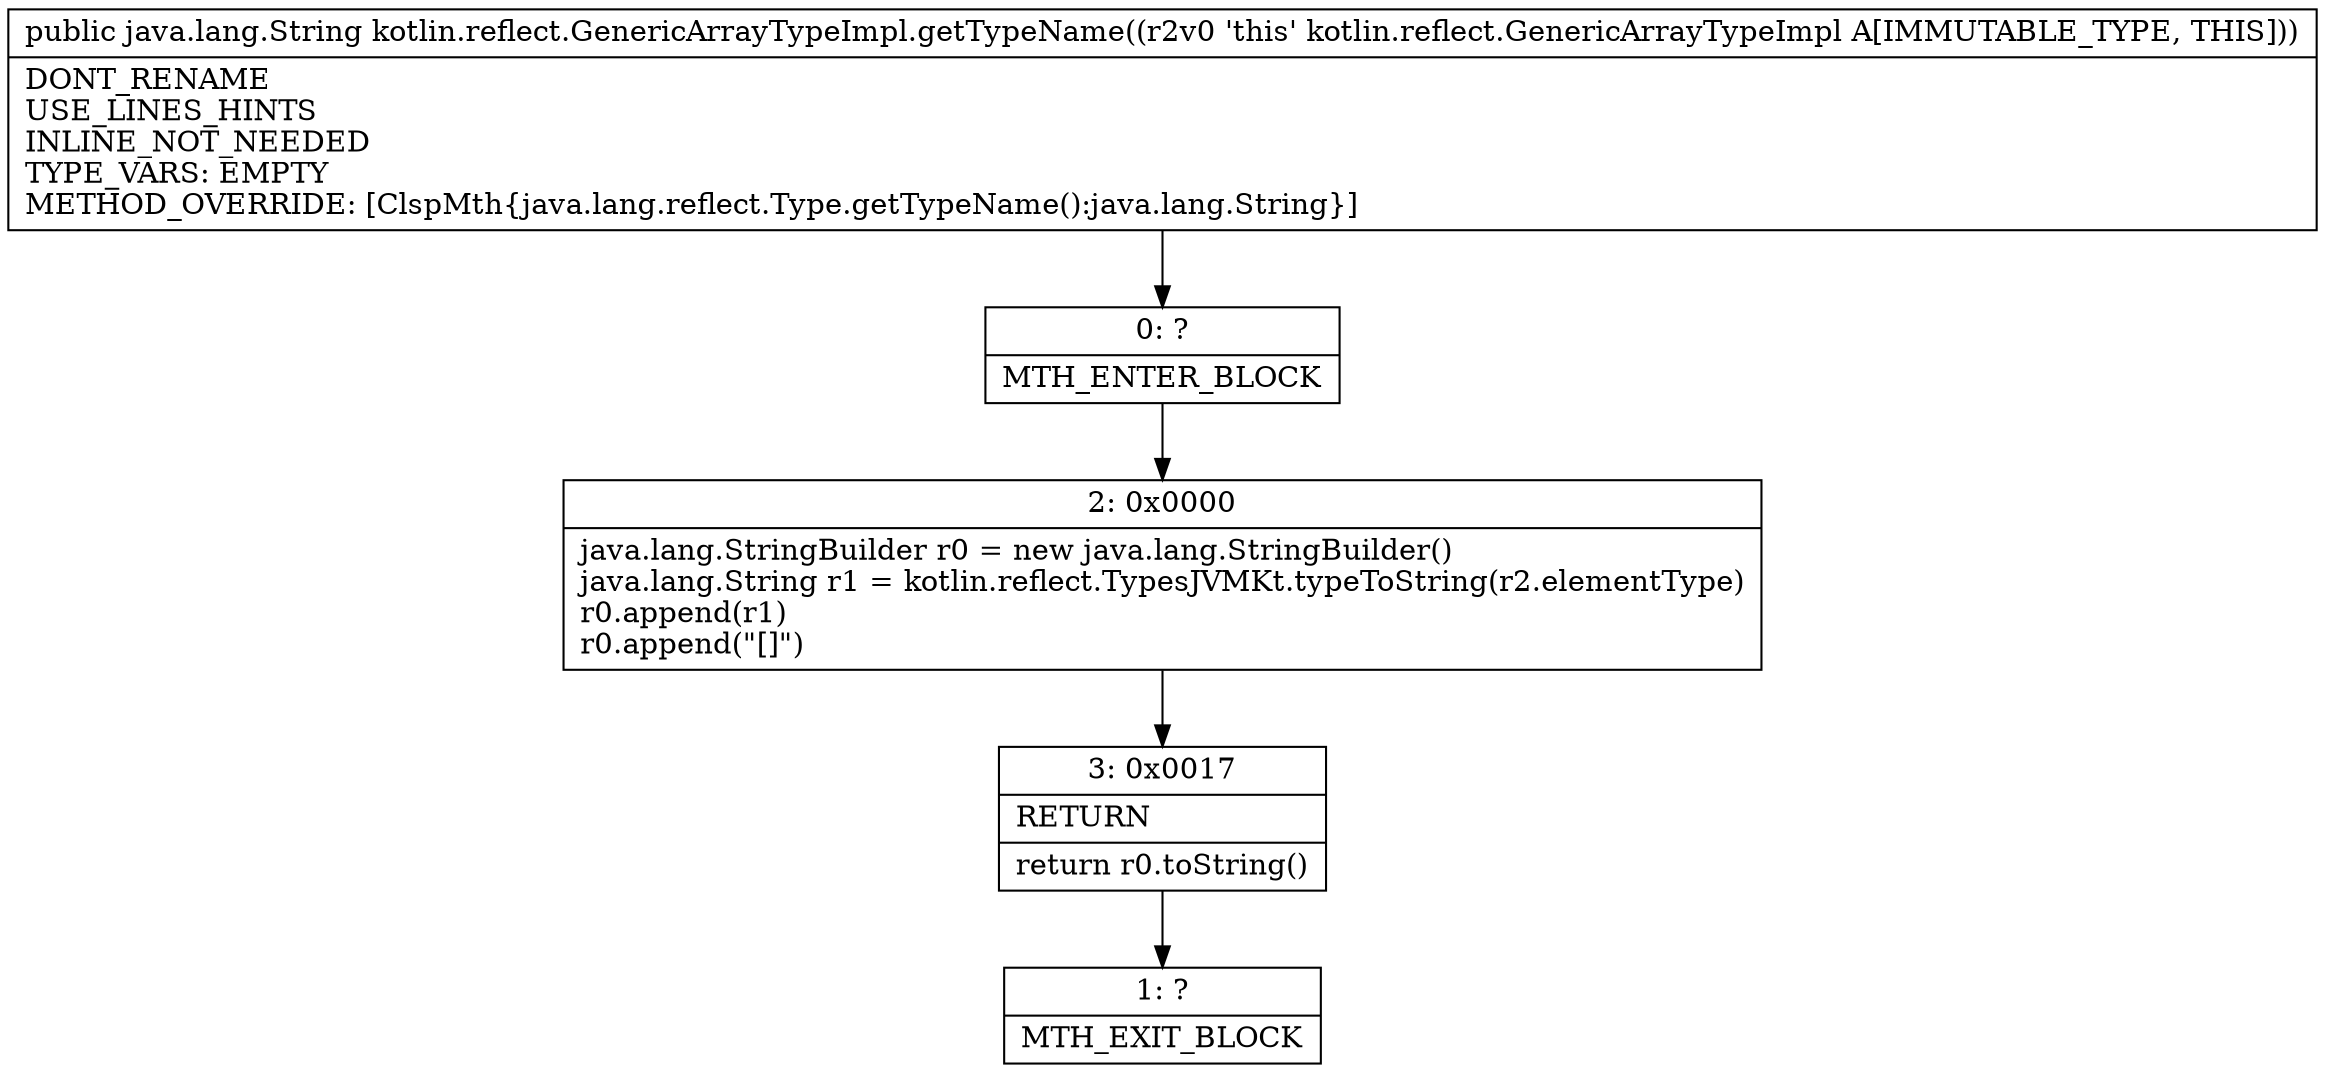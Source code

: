 digraph "CFG forkotlin.reflect.GenericArrayTypeImpl.getTypeName()Ljava\/lang\/String;" {
Node_0 [shape=record,label="{0\:\ ?|MTH_ENTER_BLOCK\l}"];
Node_2 [shape=record,label="{2\:\ 0x0000|java.lang.StringBuilder r0 = new java.lang.StringBuilder()\ljava.lang.String r1 = kotlin.reflect.TypesJVMKt.typeToString(r2.elementType)\lr0.append(r1)\lr0.append(\"[]\")\l}"];
Node_3 [shape=record,label="{3\:\ 0x0017|RETURN\l|return r0.toString()\l}"];
Node_1 [shape=record,label="{1\:\ ?|MTH_EXIT_BLOCK\l}"];
MethodNode[shape=record,label="{public java.lang.String kotlin.reflect.GenericArrayTypeImpl.getTypeName((r2v0 'this' kotlin.reflect.GenericArrayTypeImpl A[IMMUTABLE_TYPE, THIS]))  | DONT_RENAME\lUSE_LINES_HINTS\lINLINE_NOT_NEEDED\lTYPE_VARS: EMPTY\lMETHOD_OVERRIDE: [ClspMth\{java.lang.reflect.Type.getTypeName():java.lang.String\}]\l}"];
MethodNode -> Node_0;Node_0 -> Node_2;
Node_2 -> Node_3;
Node_3 -> Node_1;
}

